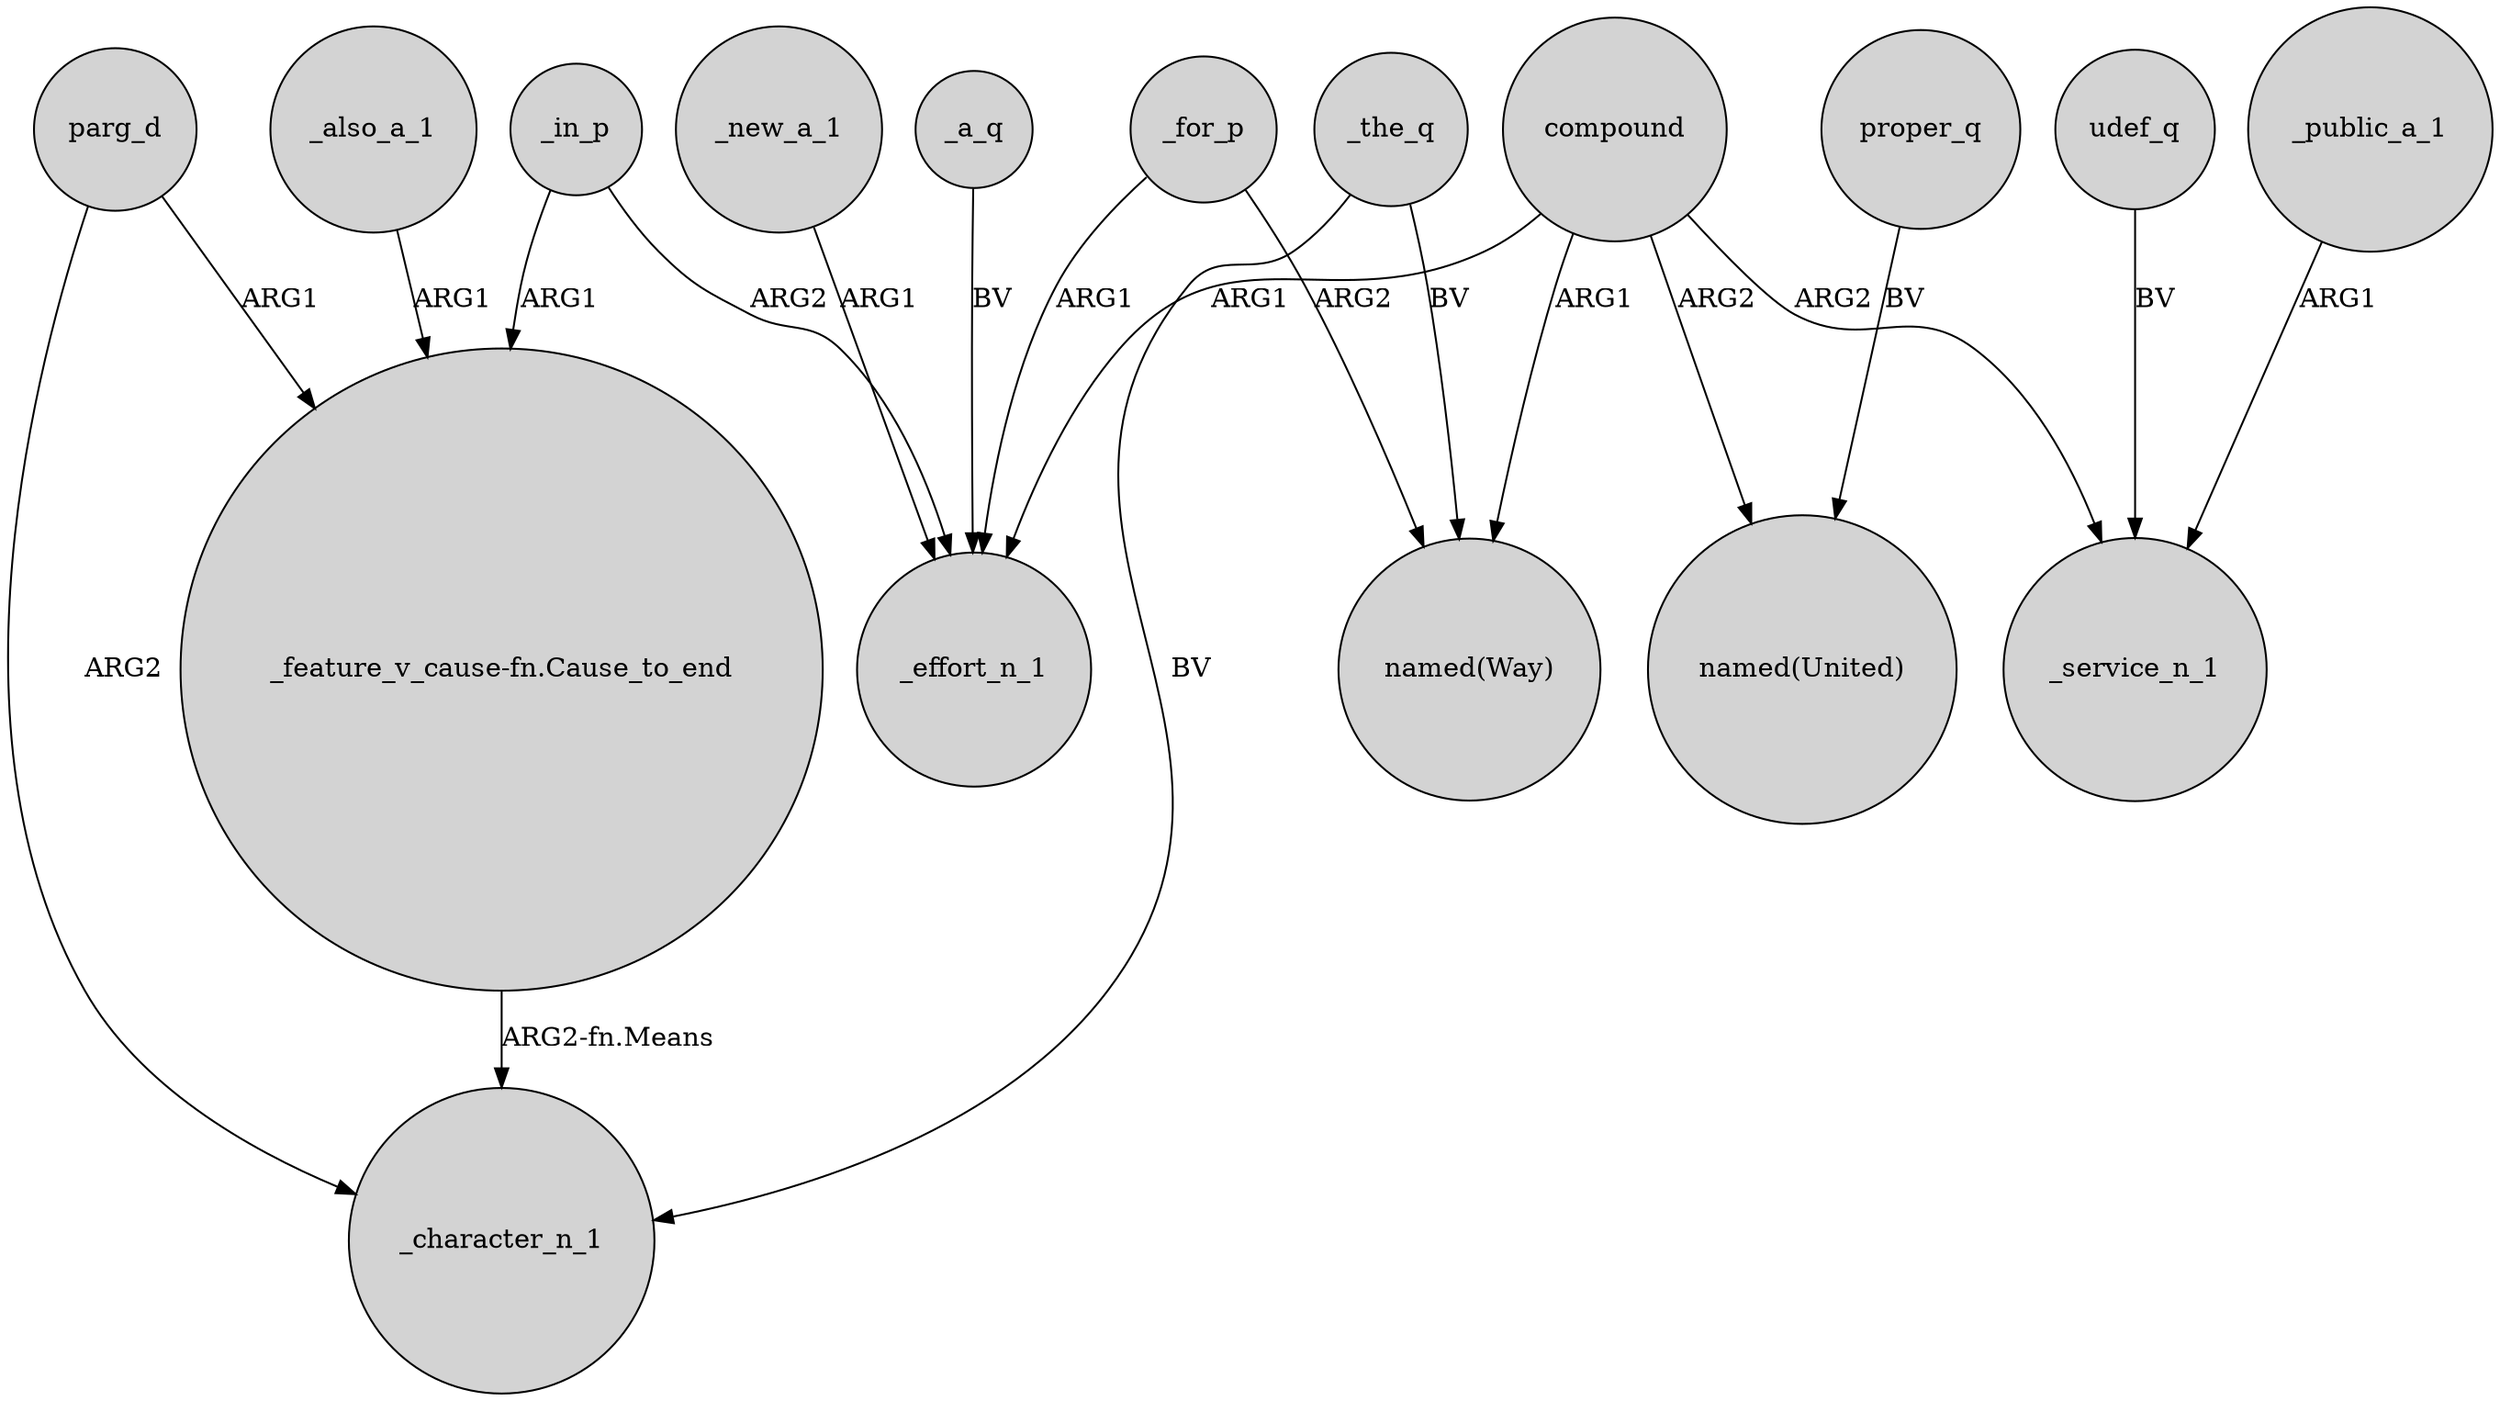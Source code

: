digraph {
	node [shape=circle style=filled]
	parg_d -> _character_n_1 [label=ARG2]
	_in_p -> _effort_n_1 [label=ARG2]
	udef_q -> _service_n_1 [label=BV]
	parg_d -> "_feature_v_cause-fn.Cause_to_end" [label=ARG1]
	compound -> _service_n_1 [label=ARG2]
	compound -> "named(United)" [label=ARG2]
	_also_a_1 -> "_feature_v_cause-fn.Cause_to_end" [label=ARG1]
	compound -> _effort_n_1 [label=ARG1]
	_a_q -> _effort_n_1 [label=BV]
	_for_p -> "named(Way)" [label=ARG2]
	_new_a_1 -> _effort_n_1 [label=ARG1]
	compound -> "named(Way)" [label=ARG1]
	"_feature_v_cause-fn.Cause_to_end" -> _character_n_1 [label="ARG2-fn.Means"]
	proper_q -> "named(United)" [label=BV]
	_the_q -> _character_n_1 [label=BV]
	_in_p -> "_feature_v_cause-fn.Cause_to_end" [label=ARG1]
	_public_a_1 -> _service_n_1 [label=ARG1]
	_the_q -> "named(Way)" [label=BV]
	_for_p -> _effort_n_1 [label=ARG1]
}
